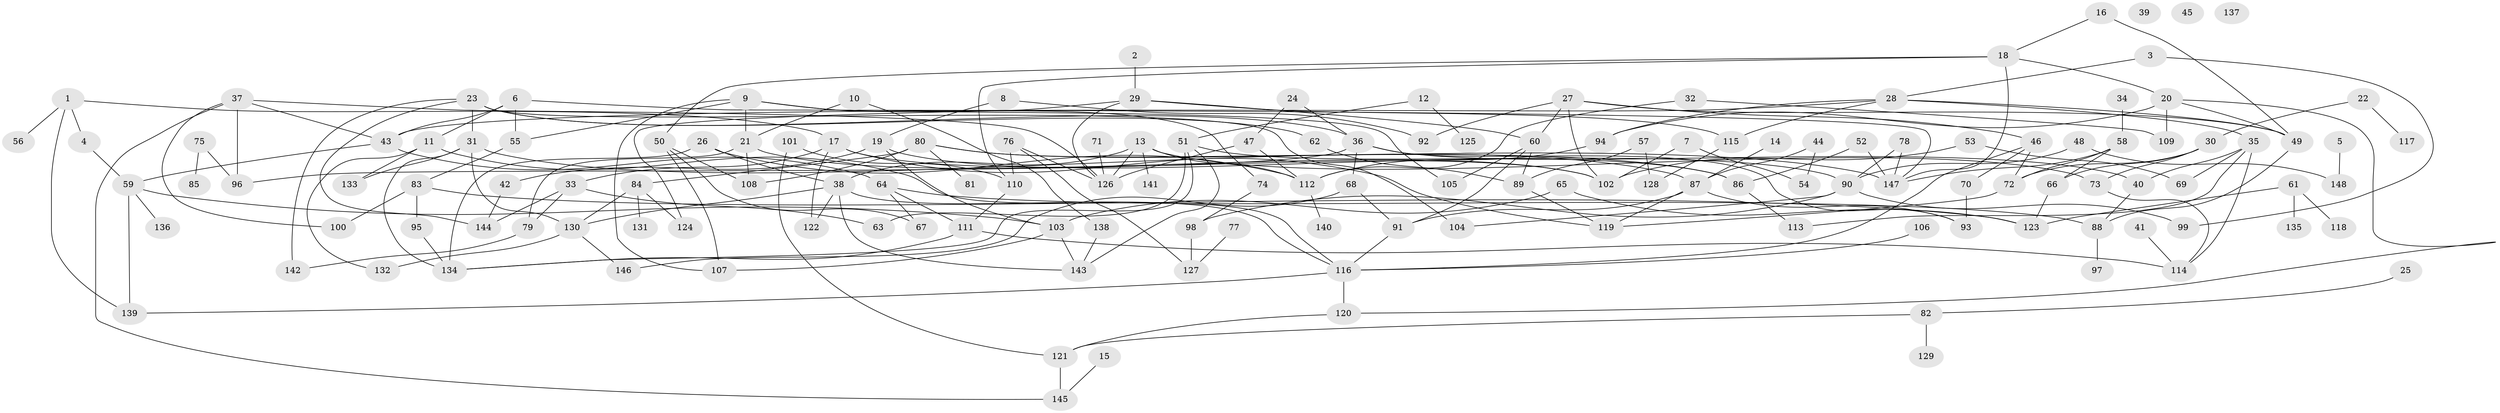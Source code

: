 // Generated by graph-tools (version 1.1) at 2025/25/03/09/25 03:25:19]
// undirected, 148 vertices, 221 edges
graph export_dot {
graph [start="1"]
  node [color=gray90,style=filled];
  1;
  2;
  3;
  4;
  5;
  6;
  7;
  8;
  9;
  10;
  11;
  12;
  13;
  14;
  15;
  16;
  17;
  18;
  19;
  20;
  21;
  22;
  23;
  24;
  25;
  26;
  27;
  28;
  29;
  30;
  31;
  32;
  33;
  34;
  35;
  36;
  37;
  38;
  39;
  40;
  41;
  42;
  43;
  44;
  45;
  46;
  47;
  48;
  49;
  50;
  51;
  52;
  53;
  54;
  55;
  56;
  57;
  58;
  59;
  60;
  61;
  62;
  63;
  64;
  65;
  66;
  67;
  68;
  69;
  70;
  71;
  72;
  73;
  74;
  75;
  76;
  77;
  78;
  79;
  80;
  81;
  82;
  83;
  84;
  85;
  86;
  87;
  88;
  89;
  90;
  91;
  92;
  93;
  94;
  95;
  96;
  97;
  98;
  99;
  100;
  101;
  102;
  103;
  104;
  105;
  106;
  107;
  108;
  109;
  110;
  111;
  112;
  113;
  114;
  115;
  116;
  117;
  118;
  119;
  120;
  121;
  122;
  123;
  124;
  125;
  126;
  127;
  128;
  129;
  130;
  131;
  132;
  133;
  134;
  135;
  136;
  137;
  138;
  139;
  140;
  141;
  142;
  143;
  144;
  145;
  146;
  147;
  148;
  1 -- 4;
  1 -- 17;
  1 -- 56;
  1 -- 139;
  2 -- 29;
  3 -- 28;
  3 -- 99;
  4 -- 59;
  5 -- 148;
  6 -- 11;
  6 -- 43;
  6 -- 55;
  6 -- 147;
  7 -- 54;
  7 -- 102;
  8 -- 19;
  8 -- 92;
  9 -- 21;
  9 -- 55;
  9 -- 74;
  9 -- 105;
  9 -- 107;
  10 -- 21;
  10 -- 138;
  11 -- 116;
  11 -- 132;
  11 -- 133;
  12 -- 51;
  12 -- 125;
  13 -- 38;
  13 -- 73;
  13 -- 112;
  13 -- 126;
  13 -- 141;
  14 -- 87;
  15 -- 145;
  16 -- 18;
  16 -- 49;
  17 -- 33;
  17 -- 102;
  17 -- 119;
  17 -- 122;
  18 -- 20;
  18 -- 50;
  18 -- 110;
  18 -- 147;
  19 -- 42;
  19 -- 86;
  19 -- 103;
  20 -- 49;
  20 -- 94;
  20 -- 109;
  20 -- 120;
  21 -- 79;
  21 -- 102;
  21 -- 108;
  22 -- 30;
  22 -- 117;
  23 -- 31;
  23 -- 36;
  23 -- 62;
  23 -- 104;
  23 -- 142;
  23 -- 144;
  24 -- 36;
  24 -- 47;
  25 -- 82;
  26 -- 38;
  26 -- 112;
  26 -- 134;
  27 -- 46;
  27 -- 49;
  27 -- 60;
  27 -- 92;
  27 -- 102;
  28 -- 35;
  28 -- 43;
  28 -- 49;
  28 -- 94;
  28 -- 115;
  29 -- 60;
  29 -- 115;
  29 -- 124;
  29 -- 126;
  30 -- 66;
  30 -- 72;
  30 -- 73;
  31 -- 87;
  31 -- 130;
  31 -- 133;
  31 -- 134;
  32 -- 109;
  32 -- 112;
  33 -- 63;
  33 -- 79;
  33 -- 144;
  34 -- 58;
  35 -- 40;
  35 -- 69;
  35 -- 113;
  35 -- 114;
  36 -- 40;
  36 -- 68;
  36 -- 93;
  36 -- 96;
  37 -- 43;
  37 -- 96;
  37 -- 100;
  37 -- 126;
  37 -- 145;
  38 -- 116;
  38 -- 122;
  38 -- 130;
  38 -- 143;
  40 -- 88;
  41 -- 114;
  42 -- 144;
  43 -- 59;
  43 -- 64;
  44 -- 54;
  44 -- 87;
  46 -- 70;
  46 -- 72;
  46 -- 116;
  47 -- 112;
  47 -- 126;
  48 -- 90;
  48 -- 148;
  49 -- 88;
  50 -- 67;
  50 -- 107;
  50 -- 108;
  51 -- 63;
  51 -- 90;
  51 -- 134;
  51 -- 143;
  52 -- 86;
  52 -- 147;
  53 -- 69;
  53 -- 102;
  55 -- 83;
  57 -- 89;
  57 -- 128;
  58 -- 66;
  58 -- 72;
  58 -- 147;
  59 -- 103;
  59 -- 136;
  59 -- 139;
  60 -- 89;
  60 -- 91;
  60 -- 105;
  61 -- 118;
  61 -- 123;
  61 -- 135;
  62 -- 89;
  64 -- 67;
  64 -- 88;
  64 -- 111;
  65 -- 103;
  65 -- 123;
  66 -- 123;
  68 -- 91;
  68 -- 146;
  70 -- 93;
  71 -- 126;
  72 -- 119;
  73 -- 114;
  74 -- 98;
  75 -- 85;
  75 -- 96;
  76 -- 110;
  76 -- 126;
  76 -- 127;
  77 -- 127;
  78 -- 90;
  78 -- 147;
  79 -- 142;
  80 -- 81;
  80 -- 84;
  80 -- 86;
  80 -- 108;
  80 -- 147;
  82 -- 121;
  82 -- 129;
  83 -- 95;
  83 -- 100;
  83 -- 123;
  84 -- 124;
  84 -- 130;
  84 -- 131;
  86 -- 113;
  87 -- 91;
  87 -- 93;
  87 -- 119;
  88 -- 97;
  89 -- 119;
  90 -- 98;
  90 -- 99;
  90 -- 104;
  91 -- 116;
  94 -- 112;
  95 -- 134;
  98 -- 127;
  101 -- 110;
  101 -- 121;
  103 -- 107;
  103 -- 143;
  106 -- 116;
  110 -- 111;
  111 -- 114;
  111 -- 134;
  112 -- 140;
  115 -- 128;
  116 -- 120;
  116 -- 139;
  120 -- 121;
  121 -- 145;
  130 -- 132;
  130 -- 146;
  138 -- 143;
}

